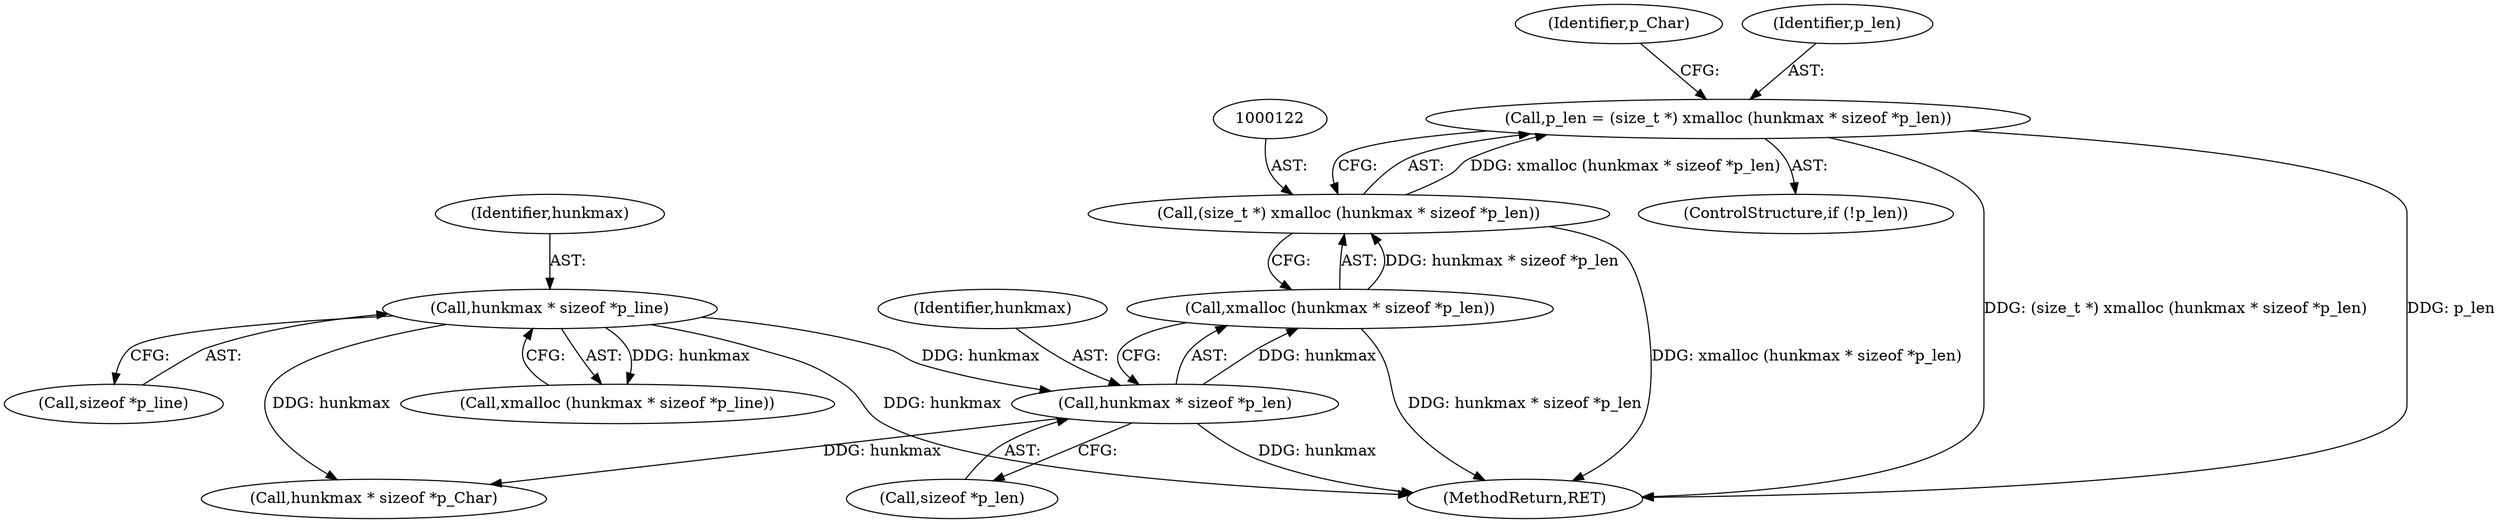 digraph "0_savannah_0c08d7a902c6fdd49b704623a12d8d672ef18944_1@integer" {
"1000119" [label="(Call,p_len = (size_t *) xmalloc (hunkmax * sizeof *p_len))"];
"1000121" [label="(Call,(size_t *) xmalloc (hunkmax * sizeof *p_len))"];
"1000123" [label="(Call,xmalloc (hunkmax * sizeof *p_len))"];
"1000124" [label="(Call,hunkmax * sizeof *p_len)"];
"1000111" [label="(Call,hunkmax * sizeof *p_line)"];
"1000116" [label="(ControlStructure,if (!p_len))"];
"1000135" [label="(Call,hunkmax * sizeof *p_Char)"];
"1000112" [label="(Identifier,hunkmax)"];
"1000113" [label="(Call,sizeof *p_line)"];
"1000126" [label="(Call,sizeof *p_len)"];
"1000123" [label="(Call,xmalloc (hunkmax * sizeof *p_len))"];
"1000131" [label="(Identifier,p_Char)"];
"1000124" [label="(Call,hunkmax * sizeof *p_len)"];
"1000121" [label="(Call,(size_t *) xmalloc (hunkmax * sizeof *p_len))"];
"1000111" [label="(Call,hunkmax * sizeof *p_line)"];
"1000110" [label="(Call,xmalloc (hunkmax * sizeof *p_line))"];
"1000119" [label="(Call,p_len = (size_t *) xmalloc (hunkmax * sizeof *p_len))"];
"1000140" [label="(MethodReturn,RET)"];
"1000125" [label="(Identifier,hunkmax)"];
"1000120" [label="(Identifier,p_len)"];
"1000119" -> "1000116"  [label="AST: "];
"1000119" -> "1000121"  [label="CFG: "];
"1000120" -> "1000119"  [label="AST: "];
"1000121" -> "1000119"  [label="AST: "];
"1000131" -> "1000119"  [label="CFG: "];
"1000119" -> "1000140"  [label="DDG: (size_t *) xmalloc (hunkmax * sizeof *p_len)"];
"1000119" -> "1000140"  [label="DDG: p_len"];
"1000121" -> "1000119"  [label="DDG: xmalloc (hunkmax * sizeof *p_len)"];
"1000121" -> "1000123"  [label="CFG: "];
"1000122" -> "1000121"  [label="AST: "];
"1000123" -> "1000121"  [label="AST: "];
"1000121" -> "1000140"  [label="DDG: xmalloc (hunkmax * sizeof *p_len)"];
"1000123" -> "1000121"  [label="DDG: hunkmax * sizeof *p_len"];
"1000123" -> "1000124"  [label="CFG: "];
"1000124" -> "1000123"  [label="AST: "];
"1000123" -> "1000140"  [label="DDG: hunkmax * sizeof *p_len"];
"1000124" -> "1000123"  [label="DDG: hunkmax"];
"1000124" -> "1000126"  [label="CFG: "];
"1000125" -> "1000124"  [label="AST: "];
"1000126" -> "1000124"  [label="AST: "];
"1000124" -> "1000140"  [label="DDG: hunkmax"];
"1000111" -> "1000124"  [label="DDG: hunkmax"];
"1000124" -> "1000135"  [label="DDG: hunkmax"];
"1000111" -> "1000110"  [label="AST: "];
"1000111" -> "1000113"  [label="CFG: "];
"1000112" -> "1000111"  [label="AST: "];
"1000113" -> "1000111"  [label="AST: "];
"1000110" -> "1000111"  [label="CFG: "];
"1000111" -> "1000140"  [label="DDG: hunkmax"];
"1000111" -> "1000110"  [label="DDG: hunkmax"];
"1000111" -> "1000135"  [label="DDG: hunkmax"];
}
